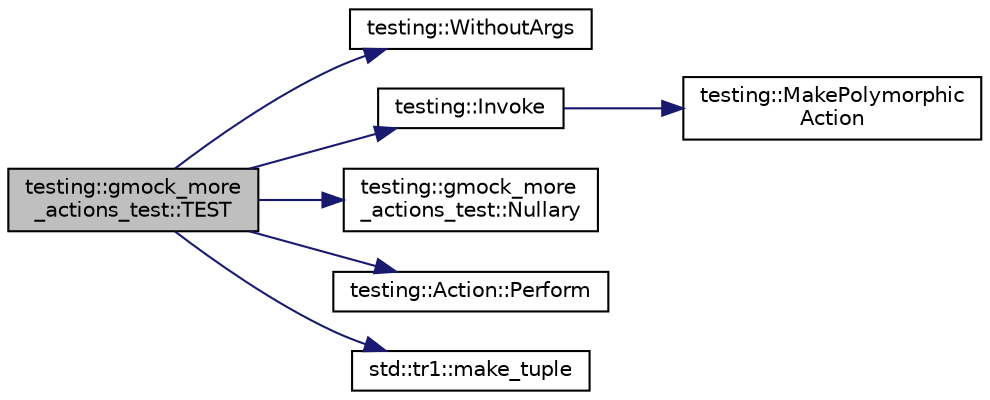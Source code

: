 digraph "testing::gmock_more_actions_test::TEST"
{
  edge [fontname="Helvetica",fontsize="10",labelfontname="Helvetica",labelfontsize="10"];
  node [fontname="Helvetica",fontsize="10",shape=record];
  rankdir="LR";
  Node261 [label="testing::gmock_more\l_actions_test::TEST",height=0.2,width=0.4,color="black", fillcolor="grey75", style="filled", fontcolor="black"];
  Node261 -> Node262 [color="midnightblue",fontsize="10",style="solid",fontname="Helvetica"];
  Node262 [label="testing::WithoutArgs",height=0.2,width=0.4,color="black", fillcolor="white", style="filled",URL="$d0/d75/namespacetesting.html#aeac85f74bd11112f69142e92e3a50780"];
  Node261 -> Node263 [color="midnightblue",fontsize="10",style="solid",fontname="Helvetica"];
  Node263 [label="testing::Invoke",height=0.2,width=0.4,color="black", fillcolor="white", style="filled",URL="$d0/d75/namespacetesting.html#a12aebaf8363d49a383047529f798b694"];
  Node263 -> Node264 [color="midnightblue",fontsize="10",style="solid",fontname="Helvetica"];
  Node264 [label="testing::MakePolymorphic\lAction",height=0.2,width=0.4,color="black", fillcolor="white", style="filled",URL="$d0/d75/namespacetesting.html#a36bd06c5ea972c6df0bd9f40a7a94c65"];
  Node261 -> Node265 [color="midnightblue",fontsize="10",style="solid",fontname="Helvetica"];
  Node265 [label="testing::gmock_more\l_actions_test::Nullary",height=0.2,width=0.4,color="black", fillcolor="white", style="filled",URL="$d1/d7a/namespacetesting_1_1gmock__more__actions__test.html#acdd2dd80f777fdb770b513b63064ac19"];
  Node261 -> Node266 [color="midnightblue",fontsize="10",style="solid",fontname="Helvetica"];
  Node266 [label="testing::Action::Perform",height=0.2,width=0.4,color="black", fillcolor="white", style="filled",URL="$d0/dd1/classtesting_1_1_action.html#ad00a03062885685da84b308e6e8ff4cb"];
  Node261 -> Node267 [color="midnightblue",fontsize="10",style="solid",fontname="Helvetica"];
  Node267 [label="std::tr1::make_tuple",height=0.2,width=0.4,color="black", fillcolor="white", style="filled",URL="$d2/db7/namespacestd_1_1tr1.html#af7e12a0f5b5791b5b7c49a5a17b85359"];
}
